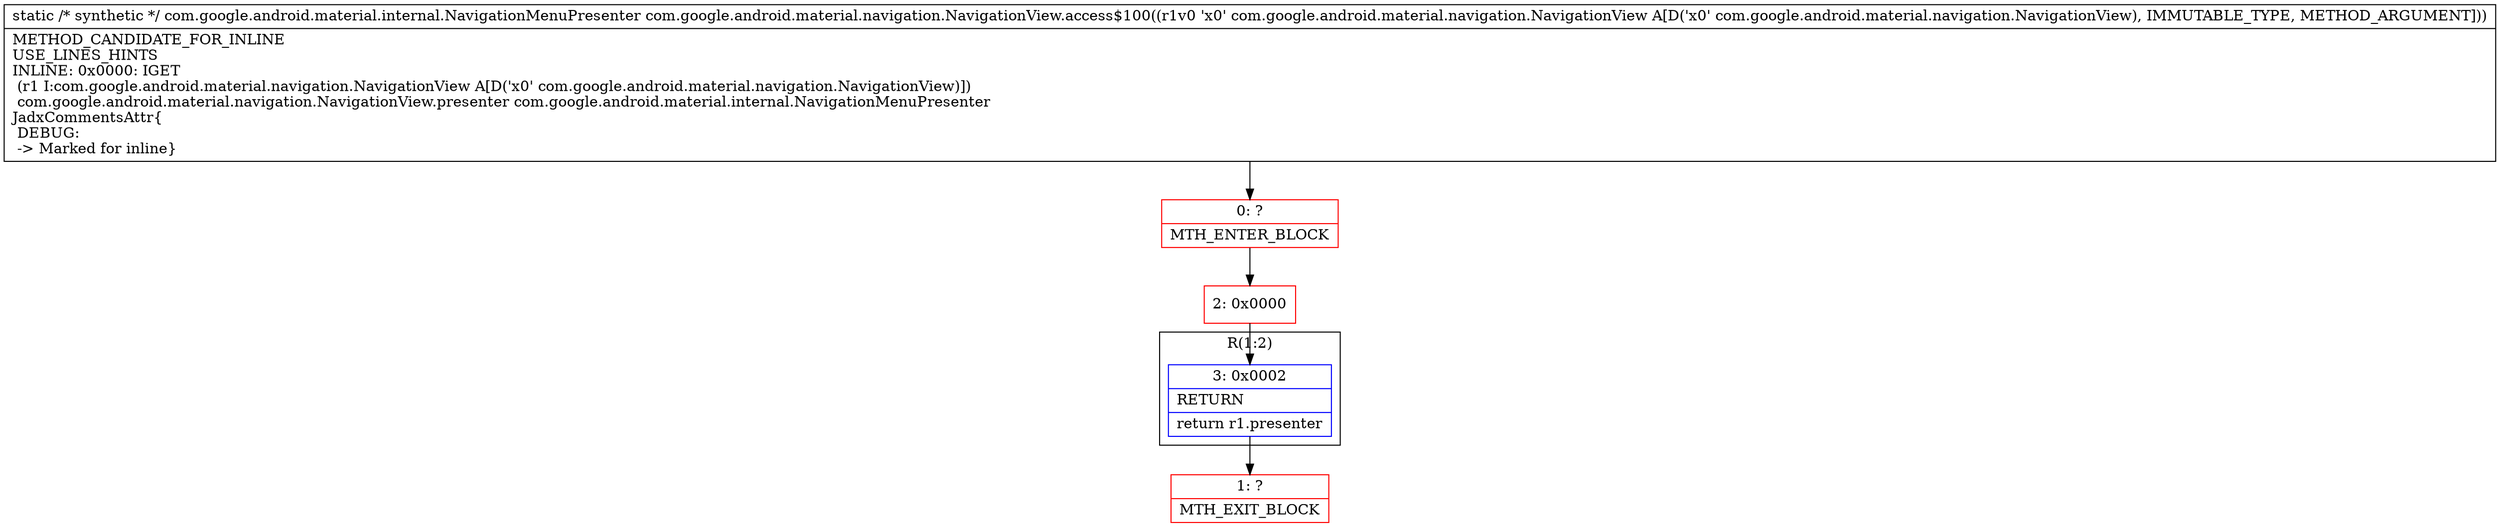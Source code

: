 digraph "CFG forcom.google.android.material.navigation.NavigationView.access$100(Lcom\/google\/android\/material\/navigation\/NavigationView;)Lcom\/google\/android\/material\/internal\/NavigationMenuPresenter;" {
subgraph cluster_Region_164307833 {
label = "R(1:2)";
node [shape=record,color=blue];
Node_3 [shape=record,label="{3\:\ 0x0002|RETURN\l|return r1.presenter\l}"];
}
Node_0 [shape=record,color=red,label="{0\:\ ?|MTH_ENTER_BLOCK\l}"];
Node_2 [shape=record,color=red,label="{2\:\ 0x0000}"];
Node_1 [shape=record,color=red,label="{1\:\ ?|MTH_EXIT_BLOCK\l}"];
MethodNode[shape=record,label="{static \/* synthetic *\/ com.google.android.material.internal.NavigationMenuPresenter com.google.android.material.navigation.NavigationView.access$100((r1v0 'x0' com.google.android.material.navigation.NavigationView A[D('x0' com.google.android.material.navigation.NavigationView), IMMUTABLE_TYPE, METHOD_ARGUMENT]))  | METHOD_CANDIDATE_FOR_INLINE\lUSE_LINES_HINTS\lINLINE: 0x0000: IGET  \l  (r1 I:com.google.android.material.navigation.NavigationView A[D('x0' com.google.android.material.navigation.NavigationView)])\l com.google.android.material.navigation.NavigationView.presenter com.google.android.material.internal.NavigationMenuPresenter\lJadxCommentsAttr\{\l DEBUG: \l \-\> Marked for inline\}\l}"];
MethodNode -> Node_0;Node_3 -> Node_1;
Node_0 -> Node_2;
Node_2 -> Node_3;
}

